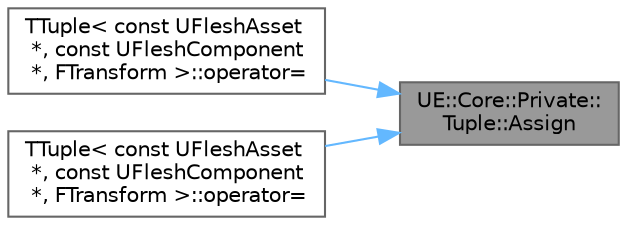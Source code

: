 digraph "UE::Core::Private::Tuple::Assign"
{
 // INTERACTIVE_SVG=YES
 // LATEX_PDF_SIZE
  bgcolor="transparent";
  edge [fontname=Helvetica,fontsize=10,labelfontname=Helvetica,labelfontsize=10];
  node [fontname=Helvetica,fontsize=10,shape=box,height=0.2,width=0.4];
  rankdir="RL";
  Node1 [id="Node000001",label="UE::Core::Private::\lTuple::Assign",height=0.2,width=0.4,color="gray40", fillcolor="grey60", style="filled", fontcolor="black",tooltip=" "];
  Node1 -> Node2 [id="edge1_Node000001_Node000002",dir="back",color="steelblue1",style="solid",tooltip=" "];
  Node2 [id="Node000002",label="TTuple\< const UFleshAsset\l *, const UFleshComponent\l *, FTransform \>::operator=",height=0.2,width=0.4,color="grey40", fillcolor="white", style="filled",URL="$d8/d06/structTTuple.html#a3b049bf150cfcaf4687ef477e4d9f6fa",tooltip=" "];
  Node1 -> Node3 [id="edge2_Node000001_Node000003",dir="back",color="steelblue1",style="solid",tooltip=" "];
  Node3 [id="Node000003",label="TTuple\< const UFleshAsset\l *, const UFleshComponent\l *, FTransform \>::operator=",height=0.2,width=0.4,color="grey40", fillcolor="white", style="filled",URL="$d8/d06/structTTuple.html#a32447d0b9e6aa8c06fa98cd34835ed84",tooltip=" "];
}
